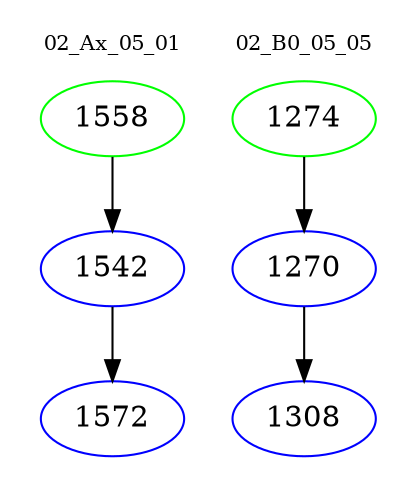 digraph{
subgraph cluster_0 {
color = white
label = "02_Ax_05_01";
fontsize=10;
T0_1558 [label="1558", color="green"]
T0_1558 -> T0_1542 [color="black"]
T0_1542 [label="1542", color="blue"]
T0_1542 -> T0_1572 [color="black"]
T0_1572 [label="1572", color="blue"]
}
subgraph cluster_1 {
color = white
label = "02_B0_05_05";
fontsize=10;
T1_1274 [label="1274", color="green"]
T1_1274 -> T1_1270 [color="black"]
T1_1270 [label="1270", color="blue"]
T1_1270 -> T1_1308 [color="black"]
T1_1308 [label="1308", color="blue"]
}
}
